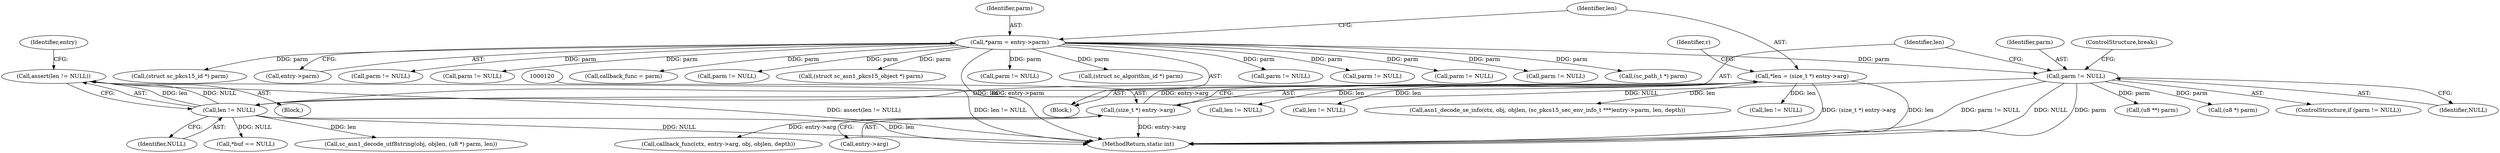 digraph "0_OpenSC_a3fc7693f3a035a8a7921cffb98432944bb42740@API" {
"1000540" [label="(Call,assert(len != NULL))"];
"1000541" [label="(Call,len != NULL)"];
"1000117" [label="(Call,*len = (size_t *) entry->arg)"];
"1000119" [label="(Call,(size_t *) entry->arg)"];
"1000536" [label="(Call,parm != NULL)"];
"1000110" [label="(Call,*parm = entry->parm)"];
"1000539" [label="(Block,)"];
"1000695" [label="(Call,(struct sc_algorithm_id *) parm)"];
"1000554" [label="(Call,(u8 **) parm)"];
"1000458" [label="(Call,len != NULL)"];
"1000252" [label="(Call,parm != NULL)"];
"1000452" [label="(Call,parm != NULL)"];
"1000121" [label="(Call,entry->arg)"];
"1000730" [label="(Call,callback_func(ctx, entry->arg, obj, objlen, depth))"];
"1000126" [label="(Identifier,r)"];
"1000162" [label="(Call,parm != NULL)"];
"1000362" [label="(Call,parm != NULL)"];
"1000589" [label="(Call,(u8 *) parm)"];
"1000536" [label="(Call,parm != NULL)"];
"1000618" [label="(Call,(sc_path_t *) parm)"];
"1000268" [label="(Call,len != NULL)"];
"1000542" [label="(Identifier,len)"];
"1000634" [label="(Call,(struct sc_pkcs15_id *) parm)"];
"1000543" [label="(Identifier,NULL)"];
"1000118" [label="(Identifier,len)"];
"1000119" [label="(Call,(size_t *) entry->arg)"];
"1000541" [label="(Call,len != NULL)"];
"1000537" [label="(Identifier,parm)"];
"1000112" [label="(Call,entry->parm)"];
"1000218" [label="(Call,parm != NULL)"];
"1000535" [label="(ControlStructure,if (parm != NULL))"];
"1000521" [label="(Call,parm != NULL)"];
"1000565" [label="(Call,*buf == NULL)"];
"1000709" [label="(Call,asn1_decode_se_info(ctx, obj, objlen, (sc_pkcs15_sec_env_info_t ***)entry->parm, len, depth))"];
"1000547" [label="(Identifier,entry)"];
"1000586" [label="(Call,sc_asn1_decode_utf8string(obj, objlen, (u8 *) parm, len))"];
"1000128" [label="(Call,callback_func = parm)"];
"1000540" [label="(Call,assert(len != NULL))"];
"1000368" [label="(Call,len != NULL)"];
"1000111" [label="(Identifier,parm)"];
"1000346" [label="(Call,parm != NULL)"];
"1000538" [label="(Identifier,NULL)"];
"1000604" [label="(ControlStructure,break;)"];
"1000108" [label="(Block,)"];
"1000677" [label="(Call,(struct sc_asn1_pkcs15_object *) parm)"];
"1000117" [label="(Call,*len = (size_t *) entry->arg)"];
"1000770" [label="(MethodReturn,static int)"];
"1000185" [label="(Call,parm != NULL)"];
"1000110" [label="(Call,*parm = entry->parm)"];
"1000540" -> "1000539"  [label="AST: "];
"1000540" -> "1000541"  [label="CFG: "];
"1000541" -> "1000540"  [label="AST: "];
"1000547" -> "1000540"  [label="CFG: "];
"1000540" -> "1000770"  [label="DDG: assert(len != NULL)"];
"1000540" -> "1000770"  [label="DDG: len != NULL"];
"1000541" -> "1000540"  [label="DDG: len"];
"1000541" -> "1000540"  [label="DDG: NULL"];
"1000541" -> "1000543"  [label="CFG: "];
"1000542" -> "1000541"  [label="AST: "];
"1000543" -> "1000541"  [label="AST: "];
"1000541" -> "1000770"  [label="DDG: NULL"];
"1000541" -> "1000770"  [label="DDG: len"];
"1000117" -> "1000541"  [label="DDG: len"];
"1000536" -> "1000541"  [label="DDG: NULL"];
"1000541" -> "1000565"  [label="DDG: NULL"];
"1000541" -> "1000586"  [label="DDG: len"];
"1000117" -> "1000108"  [label="AST: "];
"1000117" -> "1000119"  [label="CFG: "];
"1000118" -> "1000117"  [label="AST: "];
"1000119" -> "1000117"  [label="AST: "];
"1000126" -> "1000117"  [label="CFG: "];
"1000117" -> "1000770"  [label="DDG: len"];
"1000117" -> "1000770"  [label="DDG: (size_t *) entry->arg"];
"1000119" -> "1000117"  [label="DDG: entry->arg"];
"1000117" -> "1000268"  [label="DDG: len"];
"1000117" -> "1000368"  [label="DDG: len"];
"1000117" -> "1000458"  [label="DDG: len"];
"1000117" -> "1000709"  [label="DDG: len"];
"1000119" -> "1000121"  [label="CFG: "];
"1000120" -> "1000119"  [label="AST: "];
"1000121" -> "1000119"  [label="AST: "];
"1000119" -> "1000770"  [label="DDG: entry->arg"];
"1000119" -> "1000730"  [label="DDG: entry->arg"];
"1000536" -> "1000535"  [label="AST: "];
"1000536" -> "1000538"  [label="CFG: "];
"1000537" -> "1000536"  [label="AST: "];
"1000538" -> "1000536"  [label="AST: "];
"1000542" -> "1000536"  [label="CFG: "];
"1000604" -> "1000536"  [label="CFG: "];
"1000536" -> "1000770"  [label="DDG: parm != NULL"];
"1000536" -> "1000770"  [label="DDG: NULL"];
"1000536" -> "1000770"  [label="DDG: parm"];
"1000110" -> "1000536"  [label="DDG: parm"];
"1000536" -> "1000554"  [label="DDG: parm"];
"1000536" -> "1000589"  [label="DDG: parm"];
"1000110" -> "1000108"  [label="AST: "];
"1000110" -> "1000112"  [label="CFG: "];
"1000111" -> "1000110"  [label="AST: "];
"1000112" -> "1000110"  [label="AST: "];
"1000118" -> "1000110"  [label="CFG: "];
"1000110" -> "1000770"  [label="DDG: entry->parm"];
"1000110" -> "1000128"  [label="DDG: parm"];
"1000110" -> "1000162"  [label="DDG: parm"];
"1000110" -> "1000185"  [label="DDG: parm"];
"1000110" -> "1000218"  [label="DDG: parm"];
"1000110" -> "1000252"  [label="DDG: parm"];
"1000110" -> "1000346"  [label="DDG: parm"];
"1000110" -> "1000362"  [label="DDG: parm"];
"1000110" -> "1000452"  [label="DDG: parm"];
"1000110" -> "1000521"  [label="DDG: parm"];
"1000110" -> "1000618"  [label="DDG: parm"];
"1000110" -> "1000634"  [label="DDG: parm"];
"1000110" -> "1000677"  [label="DDG: parm"];
"1000110" -> "1000695"  [label="DDG: parm"];
}
